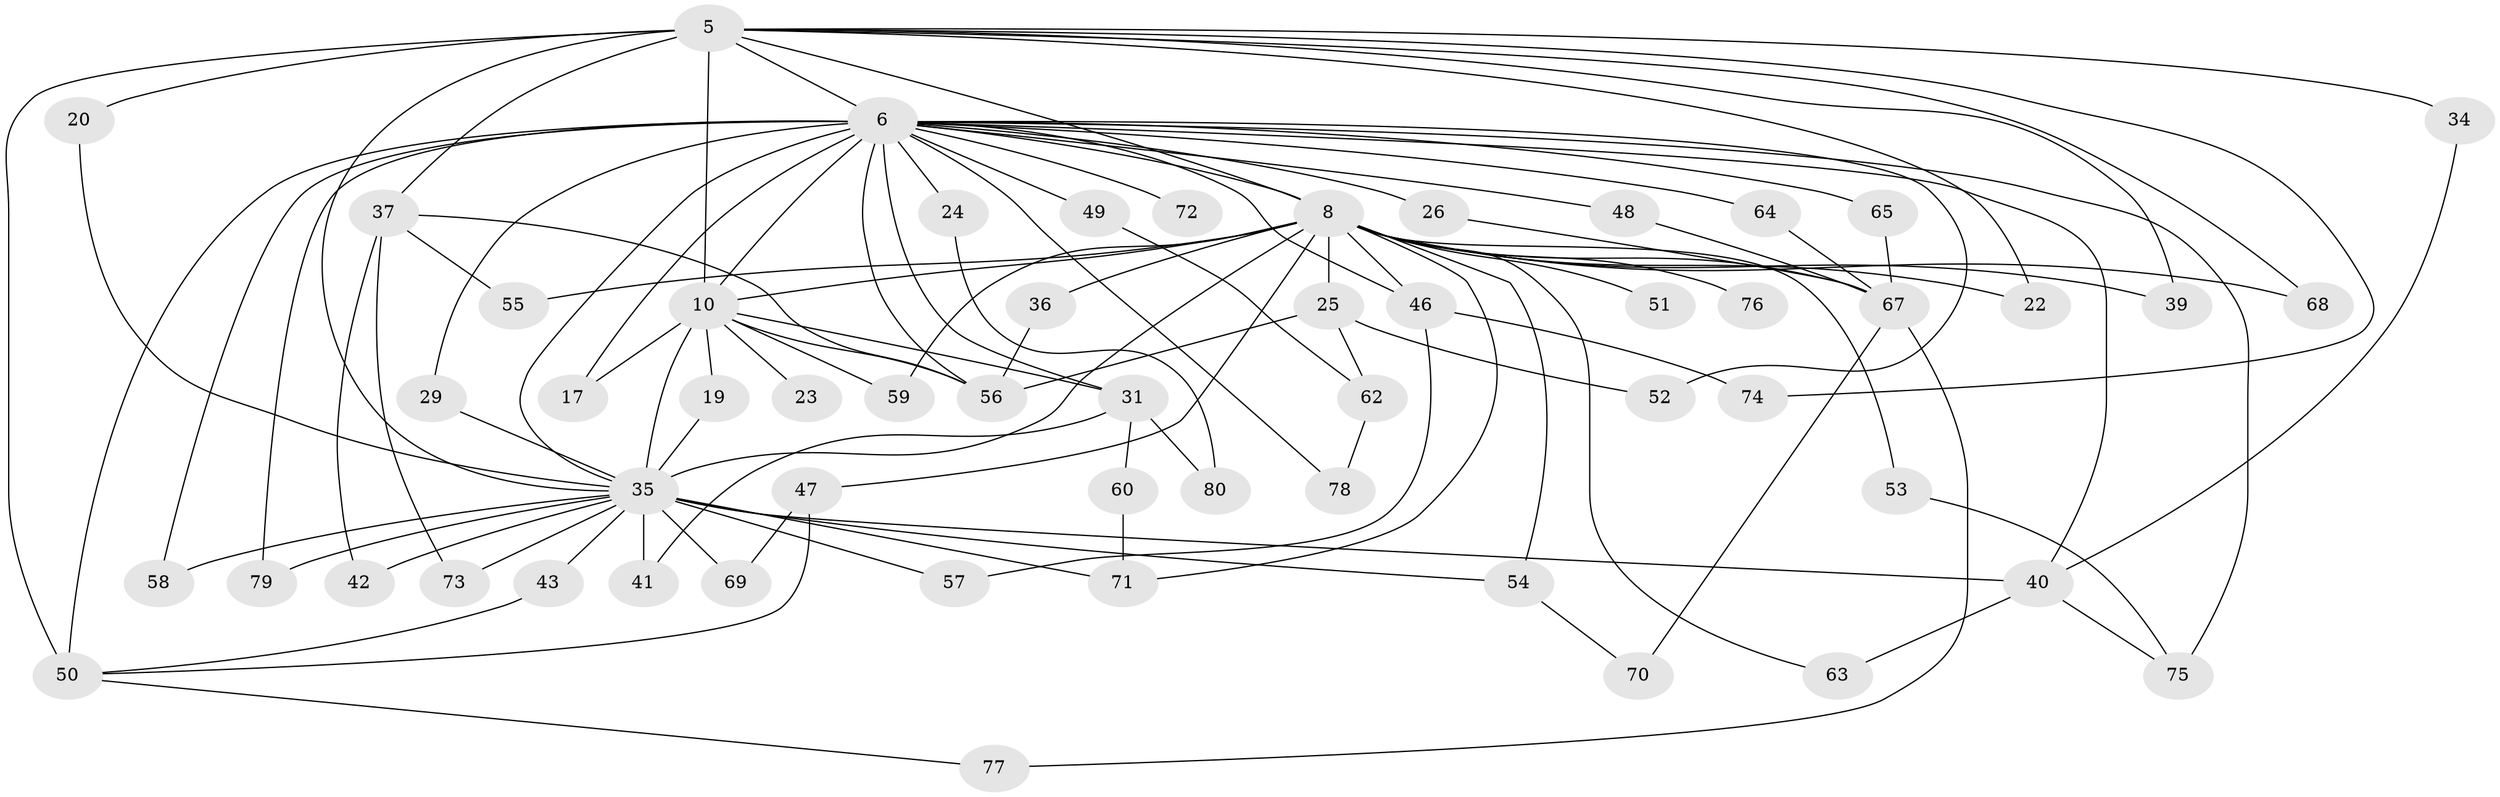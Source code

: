 // original degree distribution, {24: 0.0125, 13: 0.025, 16: 0.0125, 18: 0.0125, 15: 0.0125, 21: 0.0125, 22: 0.025, 14: 0.0125, 6: 0.0125, 9: 0.0125, 7: 0.0125, 4: 0.1, 3: 0.175, 2: 0.5375, 5: 0.025}
// Generated by graph-tools (version 1.1) at 2025/46/03/04/25 21:46:47]
// undirected, 56 vertices, 105 edges
graph export_dot {
graph [start="1"]
  node [color=gray90,style=filled];
  5 [super="+2"];
  6 [super="+1"];
  8 [super="+7"];
  10 [super="+9"];
  17;
  19;
  20;
  22;
  23;
  24;
  25 [super="+16"];
  26;
  29;
  31 [super="+21"];
  34;
  35 [super="+30+4"];
  36;
  37 [super="+28"];
  39;
  40 [super="+18"];
  41;
  42;
  43;
  46;
  47;
  48;
  49;
  50 [super="+15+38"];
  51;
  52;
  53;
  54 [super="+32"];
  55 [super="+14"];
  56 [super="+13+45"];
  57;
  58;
  59;
  60;
  62;
  63;
  64;
  65;
  67 [super="+66"];
  68;
  69;
  70;
  71 [super="+27"];
  72 [super="+61"];
  73;
  74;
  75 [super="+44"];
  76 [super="+33"];
  77;
  78;
  79;
  80;
  5 -- 6 [weight=4];
  5 -- 8 [weight=4];
  5 -- 10 [weight=4];
  5 -- 20;
  5 -- 22;
  5 -- 34;
  5 -- 35 [weight=5];
  5 -- 39;
  5 -- 74;
  5 -- 68;
  5 -- 50 [weight=2];
  5 -- 37;
  6 -- 8 [weight=4];
  6 -- 10 [weight=4];
  6 -- 24 [weight=2];
  6 -- 26;
  6 -- 29;
  6 -- 46;
  6 -- 49 [weight=2];
  6 -- 58;
  6 -- 64;
  6 -- 75 [weight=2];
  6 -- 78;
  6 -- 79;
  6 -- 65;
  6 -- 72 [weight=2];
  6 -- 17;
  6 -- 31 [weight=2];
  6 -- 48;
  6 -- 50 [weight=2];
  6 -- 52;
  6 -- 40;
  6 -- 56 [weight=2];
  6 -- 35 [weight=4];
  8 -- 10 [weight=4];
  8 -- 22;
  8 -- 53;
  8 -- 59;
  8 -- 63;
  8 -- 67 [weight=3];
  8 -- 68;
  8 -- 76 [weight=3];
  8 -- 25 [weight=2];
  8 -- 36;
  8 -- 39;
  8 -- 46;
  8 -- 47;
  8 -- 51;
  8 -- 54 [weight=2];
  8 -- 55 [weight=3];
  8 -- 71;
  8 -- 35 [weight=4];
  10 -- 17;
  10 -- 23 [weight=2];
  10 -- 59;
  10 -- 19;
  10 -- 56 [weight=2];
  10 -- 31;
  10 -- 35 [weight=5];
  19 -- 35;
  20 -- 35;
  24 -- 80;
  25 -- 52;
  25 -- 62;
  25 -- 56;
  26 -- 67;
  29 -- 35;
  31 -- 41;
  31 -- 60 [weight=2];
  31 -- 80;
  34 -- 40;
  35 -- 79;
  35 -- 69;
  35 -- 73;
  35 -- 71;
  35 -- 40 [weight=3];
  35 -- 41;
  35 -- 42;
  35 -- 43;
  35 -- 54;
  35 -- 57;
  35 -- 58;
  36 -- 56;
  37 -- 73;
  37 -- 56;
  37 -- 42;
  37 -- 55;
  40 -- 63;
  40 -- 75;
  43 -- 50;
  46 -- 57;
  46 -- 74;
  47 -- 69;
  47 -- 50;
  48 -- 67;
  49 -- 62;
  50 -- 77;
  53 -- 75;
  54 -- 70;
  60 -- 71;
  62 -- 78;
  64 -- 67;
  65 -- 67;
  67 -- 70;
  67 -- 77;
}
